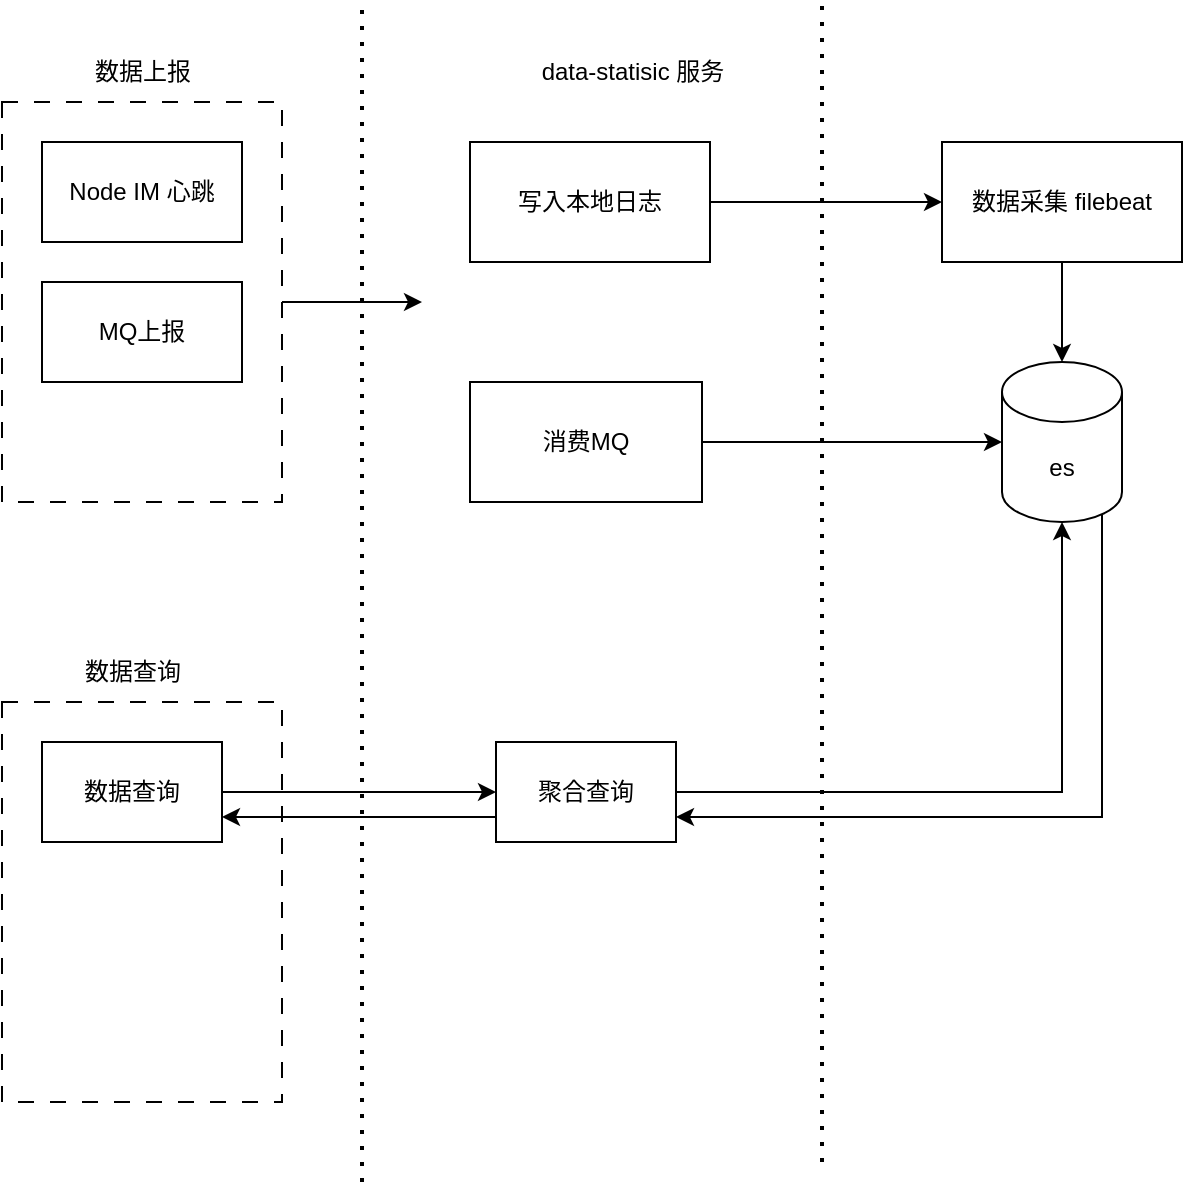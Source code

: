<mxfile version="24.3.1" type="github">
  <diagram name="第 1 页" id="K2Ei-RKrbSjRRzY-txQS">
    <mxGraphModel dx="1135" dy="731" grid="1" gridSize="10" guides="1" tooltips="1" connect="1" arrows="1" fold="1" page="1" pageScale="1" pageWidth="827" pageHeight="1169" math="0" shadow="0">
      <root>
        <mxCell id="0" />
        <mxCell id="1" parent="0" />
        <mxCell id="xhgPJzPOxv2GRsaIVT1Q-6" style="edgeStyle=orthogonalEdgeStyle;rounded=0;orthogonalLoop=1;jettySize=auto;html=1;exitX=1;exitY=0.5;exitDx=0;exitDy=0;" edge="1" parent="1" source="xhgPJzPOxv2GRsaIVT1Q-1">
          <mxGeometry relative="1" as="geometry">
            <mxPoint x="330" y="170" as="targetPoint" />
          </mxGeometry>
        </mxCell>
        <mxCell id="xhgPJzPOxv2GRsaIVT1Q-1" value="" style="rounded=0;whiteSpace=wrap;html=1;dashed=1;dashPattern=8 8;" vertex="1" parent="1">
          <mxGeometry x="120" y="70" width="140" height="200" as="geometry" />
        </mxCell>
        <mxCell id="xhgPJzPOxv2GRsaIVT1Q-2" value="Node IM 心跳" style="rounded=0;whiteSpace=wrap;html=1;" vertex="1" parent="1">
          <mxGeometry x="140" y="90" width="100" height="50" as="geometry" />
        </mxCell>
        <mxCell id="xhgPJzPOxv2GRsaIVT1Q-3" value="MQ上报" style="rounded=0;whiteSpace=wrap;html=1;" vertex="1" parent="1">
          <mxGeometry x="140" y="160" width="100" height="50" as="geometry" />
        </mxCell>
        <mxCell id="xhgPJzPOxv2GRsaIVT1Q-4" value="数据上报" style="text;html=1;align=center;verticalAlign=middle;resizable=0;points=[];autosize=1;strokeColor=none;fillColor=none;" vertex="1" parent="1">
          <mxGeometry x="155" y="40" width="70" height="30" as="geometry" />
        </mxCell>
        <mxCell id="xhgPJzPOxv2GRsaIVT1Q-5" value="" style="endArrow=none;dashed=1;html=1;dashPattern=1 3;strokeWidth=2;rounded=0;" edge="1" parent="1">
          <mxGeometry width="50" height="50" relative="1" as="geometry">
            <mxPoint x="300" y="610" as="sourcePoint" />
            <mxPoint x="300" y="20" as="targetPoint" />
          </mxGeometry>
        </mxCell>
        <mxCell id="xhgPJzPOxv2GRsaIVT1Q-9" value="data-statisic 服务" style="text;html=1;align=center;verticalAlign=middle;resizable=0;points=[];autosize=1;strokeColor=none;fillColor=none;" vertex="1" parent="1">
          <mxGeometry x="380" y="40" width="110" height="30" as="geometry" />
        </mxCell>
        <mxCell id="xhgPJzPOxv2GRsaIVT1Q-10" value="" style="endArrow=none;dashed=1;html=1;dashPattern=1 3;strokeWidth=2;rounded=0;" edge="1" parent="1">
          <mxGeometry width="50" height="50" relative="1" as="geometry">
            <mxPoint x="530" y="600" as="sourcePoint" />
            <mxPoint x="530" y="20" as="targetPoint" />
          </mxGeometry>
        </mxCell>
        <mxCell id="xhgPJzPOxv2GRsaIVT1Q-14" value="" style="edgeStyle=orthogonalEdgeStyle;rounded=0;orthogonalLoop=1;jettySize=auto;html=1;" edge="1" parent="1" source="xhgPJzPOxv2GRsaIVT1Q-11" target="xhgPJzPOxv2GRsaIVT1Q-13">
          <mxGeometry relative="1" as="geometry" />
        </mxCell>
        <mxCell id="xhgPJzPOxv2GRsaIVT1Q-11" value="写入本地日志" style="whiteSpace=wrap;html=1;" vertex="1" parent="1">
          <mxGeometry x="354" y="90" width="120" height="60" as="geometry" />
        </mxCell>
        <mxCell id="xhgPJzPOxv2GRsaIVT1Q-12" value="消费MQ" style="whiteSpace=wrap;html=1;" vertex="1" parent="1">
          <mxGeometry x="354" y="210" width="116" height="60" as="geometry" />
        </mxCell>
        <mxCell id="xhgPJzPOxv2GRsaIVT1Q-17" value="" style="edgeStyle=orthogonalEdgeStyle;rounded=0;orthogonalLoop=1;jettySize=auto;html=1;" edge="1" parent="1" source="xhgPJzPOxv2GRsaIVT1Q-13" target="xhgPJzPOxv2GRsaIVT1Q-16">
          <mxGeometry relative="1" as="geometry" />
        </mxCell>
        <mxCell id="xhgPJzPOxv2GRsaIVT1Q-13" value="数据采集 filebeat" style="whiteSpace=wrap;html=1;" vertex="1" parent="1">
          <mxGeometry x="590" y="90" width="120" height="60" as="geometry" />
        </mxCell>
        <mxCell id="xhgPJzPOxv2GRsaIVT1Q-30" style="edgeStyle=orthogonalEdgeStyle;rounded=0;orthogonalLoop=1;jettySize=auto;html=1;exitX=0.855;exitY=1;exitDx=0;exitDy=-4.35;exitPerimeter=0;entryX=1;entryY=0.75;entryDx=0;entryDy=0;" edge="1" parent="1" source="xhgPJzPOxv2GRsaIVT1Q-16" target="xhgPJzPOxv2GRsaIVT1Q-27">
          <mxGeometry relative="1" as="geometry">
            <Array as="points">
              <mxPoint x="670" y="276" />
              <mxPoint x="670" y="428" />
            </Array>
          </mxGeometry>
        </mxCell>
        <mxCell id="xhgPJzPOxv2GRsaIVT1Q-16" value="es" style="shape=cylinder3;whiteSpace=wrap;html=1;boundedLbl=1;backgroundOutline=1;size=15;" vertex="1" parent="1">
          <mxGeometry x="620" y="200" width="60" height="80" as="geometry" />
        </mxCell>
        <mxCell id="xhgPJzPOxv2GRsaIVT1Q-21" value="" style="edgeStyle=none;orthogonalLoop=1;jettySize=auto;html=1;rounded=0;exitX=1;exitY=0.5;exitDx=0;exitDy=0;entryX=0;entryY=0.5;entryDx=0;entryDy=0;entryPerimeter=0;" edge="1" parent="1" source="xhgPJzPOxv2GRsaIVT1Q-12" target="xhgPJzPOxv2GRsaIVT1Q-16">
          <mxGeometry width="80" relative="1" as="geometry">
            <mxPoint x="610" y="430" as="sourcePoint" />
            <mxPoint x="690" y="430" as="targetPoint" />
            <Array as="points" />
          </mxGeometry>
        </mxCell>
        <mxCell id="xhgPJzPOxv2GRsaIVT1Q-24" value="" style="rounded=0;whiteSpace=wrap;html=1;dashed=1;dashPattern=8 8;" vertex="1" parent="1">
          <mxGeometry x="120" y="370" width="140" height="200" as="geometry" />
        </mxCell>
        <mxCell id="xhgPJzPOxv2GRsaIVT1Q-25" value="数据查询" style="text;html=1;align=center;verticalAlign=middle;resizable=0;points=[];autosize=1;strokeColor=none;fillColor=none;" vertex="1" parent="1">
          <mxGeometry x="150" y="340" width="70" height="30" as="geometry" />
        </mxCell>
        <mxCell id="xhgPJzPOxv2GRsaIVT1Q-28" value="" style="edgeStyle=orthogonalEdgeStyle;rounded=0;orthogonalLoop=1;jettySize=auto;html=1;" edge="1" parent="1" source="xhgPJzPOxv2GRsaIVT1Q-26" target="xhgPJzPOxv2GRsaIVT1Q-27">
          <mxGeometry relative="1" as="geometry" />
        </mxCell>
        <mxCell id="xhgPJzPOxv2GRsaIVT1Q-26" value="数据查询" style="rounded=0;whiteSpace=wrap;html=1;" vertex="1" parent="1">
          <mxGeometry x="140" y="390" width="90" height="50" as="geometry" />
        </mxCell>
        <mxCell id="xhgPJzPOxv2GRsaIVT1Q-32" style="edgeStyle=orthogonalEdgeStyle;rounded=0;orthogonalLoop=1;jettySize=auto;html=1;exitX=0;exitY=0.75;exitDx=0;exitDy=0;entryX=1;entryY=0.75;entryDx=0;entryDy=0;" edge="1" parent="1" source="xhgPJzPOxv2GRsaIVT1Q-27" target="xhgPJzPOxv2GRsaIVT1Q-26">
          <mxGeometry relative="1" as="geometry" />
        </mxCell>
        <mxCell id="xhgPJzPOxv2GRsaIVT1Q-27" value="聚合查询" style="rounded=0;whiteSpace=wrap;html=1;" vertex="1" parent="1">
          <mxGeometry x="367" y="390" width="90" height="50" as="geometry" />
        </mxCell>
        <mxCell id="xhgPJzPOxv2GRsaIVT1Q-29" style="edgeStyle=orthogonalEdgeStyle;rounded=0;orthogonalLoop=1;jettySize=auto;html=1;exitX=1;exitY=0.5;exitDx=0;exitDy=0;entryX=0.5;entryY=1;entryDx=0;entryDy=0;entryPerimeter=0;" edge="1" parent="1" source="xhgPJzPOxv2GRsaIVT1Q-27" target="xhgPJzPOxv2GRsaIVT1Q-16">
          <mxGeometry relative="1" as="geometry" />
        </mxCell>
      </root>
    </mxGraphModel>
  </diagram>
</mxfile>
